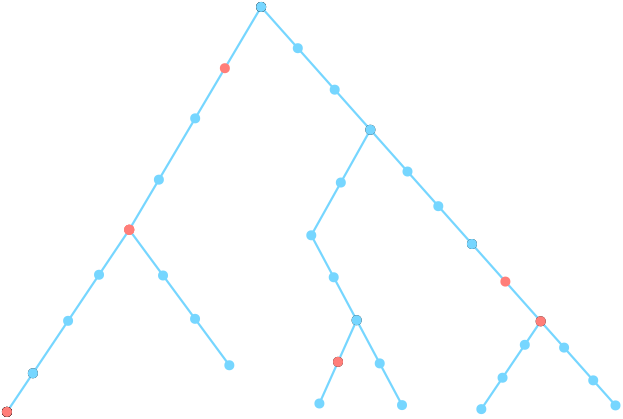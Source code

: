 <?xml version="1.0"?>
<!DOCTYPE ipe SYSTEM "ipe.dtd">
<ipe version="70218" creator="Ipe 7.2.24">
<info created="D:20220421144104" modified="D:20220421150905"/>
<ipestyle name="basic">
<symbol name="arrow/arc(spx)">
<path stroke="sym-stroke" fill="sym-stroke" pen="sym-pen">
0 0 m
-1 0.333 l
-1 -0.333 l
h
</path>
</symbol>
<symbol name="arrow/farc(spx)">
<path stroke="sym-stroke" fill="white" pen="sym-pen">
0 0 m
-1 0.333 l
-1 -0.333 l
h
</path>
</symbol>
<symbol name="arrow/ptarc(spx)">
<path stroke="sym-stroke" fill="sym-stroke" pen="sym-pen">
0 0 m
-1 0.333 l
-0.8 0 l
-1 -0.333 l
h
</path>
</symbol>
<symbol name="arrow/fptarc(spx)">
<path stroke="sym-stroke" fill="white" pen="sym-pen">
0 0 m
-1 0.333 l
-0.8 0 l
-1 -0.333 l
h
</path>
</symbol>
<symbol name="mark/circle(sx)" transformations="translations">
<path fill="sym-stroke">
0.6 0 0 0.6 0 0 e
0.4 0 0 0.4 0 0 e
</path>
</symbol>
<symbol name="mark/disk(sx)" transformations="translations">
<path fill="sym-stroke">
0.6 0 0 0.6 0 0 e
</path>
</symbol>
<symbol name="mark/fdisk(sfx)" transformations="translations">
<group>
<path fill="sym-fill">
0.5 0 0 0.5 0 0 e
</path>
<path fill="sym-stroke" fillrule="eofill">
0.6 0 0 0.6 0 0 e
0.4 0 0 0.4 0 0 e
</path>
</group>
</symbol>
<symbol name="mark/box(sx)" transformations="translations">
<path fill="sym-stroke" fillrule="eofill">
-0.6 -0.6 m
0.6 -0.6 l
0.6 0.6 l
-0.6 0.6 l
h
-0.4 -0.4 m
0.4 -0.4 l
0.4 0.4 l
-0.4 0.4 l
h
</path>
</symbol>
<symbol name="mark/square(sx)" transformations="translations">
<path fill="sym-stroke">
-0.6 -0.6 m
0.6 -0.6 l
0.6 0.6 l
-0.6 0.6 l
h
</path>
</symbol>
<symbol name="mark/fsquare(sfx)" transformations="translations">
<group>
<path fill="sym-fill">
-0.5 -0.5 m
0.5 -0.5 l
0.5 0.5 l
-0.5 0.5 l
h
</path>
<path fill="sym-stroke" fillrule="eofill">
-0.6 -0.6 m
0.6 -0.6 l
0.6 0.6 l
-0.6 0.6 l
h
-0.4 -0.4 m
0.4 -0.4 l
0.4 0.4 l
-0.4 0.4 l
h
</path>
</group>
</symbol>
<symbol name="mark/cross(sx)" transformations="translations">
<group>
<path fill="sym-stroke">
-0.43 -0.57 m
0.57 0.43 l
0.43 0.57 l
-0.57 -0.43 l
h
</path>
<path fill="sym-stroke">
-0.43 0.57 m
0.57 -0.43 l
0.43 -0.57 l
-0.57 0.43 l
h
</path>
</group>
</symbol>
<symbol name="arrow/fnormal(spx)">
<path stroke="sym-stroke" fill="white" pen="sym-pen">
0 0 m
-1 0.333 l
-1 -0.333 l
h
</path>
</symbol>
<symbol name="arrow/pointed(spx)">
<path stroke="sym-stroke" fill="sym-stroke" pen="sym-pen">
0 0 m
-1 0.333 l
-0.8 0 l
-1 -0.333 l
h
</path>
</symbol>
<symbol name="arrow/fpointed(spx)">
<path stroke="sym-stroke" fill="white" pen="sym-pen">
0 0 m
-1 0.333 l
-0.8 0 l
-1 -0.333 l
h
</path>
</symbol>
<symbol name="arrow/linear(spx)">
<path stroke="sym-stroke" pen="sym-pen">
-1 0.333 m
0 0 l
-1 -0.333 l
</path>
</symbol>
<symbol name="arrow/fdouble(spx)">
<path stroke="sym-stroke" fill="white" pen="sym-pen">
0 0 m
-1 0.333 l
-1 -0.333 l
h
-1 0 m
-2 0.333 l
-2 -0.333 l
h
</path>
</symbol>
<symbol name="arrow/double(spx)">
<path stroke="sym-stroke" fill="sym-stroke" pen="sym-pen">
0 0 m
-1 0.333 l
-1 -0.333 l
h
-1 0 m
-2 0.333 l
-2 -0.333 l
h
</path>
</symbol>
<symbol name="arrow/mid-normal(spx)">
<path stroke="sym-stroke" fill="sym-stroke" pen="sym-pen">
0.5 0 m
-0.5 0.333 l
-0.5 -0.333 l
h
</path>
</symbol>
<symbol name="arrow/mid-fnormal(spx)">
<path stroke="sym-stroke" fill="white" pen="sym-pen">
0.5 0 m
-0.5 0.333 l
-0.5 -0.333 l
h
</path>
</symbol>
<symbol name="arrow/mid-pointed(spx)">
<path stroke="sym-stroke" fill="sym-stroke" pen="sym-pen">
0.5 0 m
-0.5 0.333 l
-0.3 0 l
-0.5 -0.333 l
h
</path>
</symbol>
<symbol name="arrow/mid-fpointed(spx)">
<path stroke="sym-stroke" fill="white" pen="sym-pen">
0.5 0 m
-0.5 0.333 l
-0.3 0 l
-0.5 -0.333 l
h
</path>
</symbol>
<symbol name="arrow/mid-double(spx)">
<path stroke="sym-stroke" fill="sym-stroke" pen="sym-pen">
1 0 m
0 0.333 l
0 -0.333 l
h
0 0 m
-1 0.333 l
-1 -0.333 l
h
</path>
</symbol>
<symbol name="arrow/mid-fdouble(spx)">
<path stroke="sym-stroke" fill="white" pen="sym-pen">
1 0 m
0 0.333 l
0 -0.333 l
h
0 0 m
-1 0.333 l
-1 -0.333 l
h
</path>
</symbol>
<anglesize name="22.5 deg" value="22.5"/>
<anglesize name="30 deg" value="30"/>
<anglesize name="45 deg" value="45"/>
<anglesize name="60 deg" value="60"/>
<anglesize name="90 deg" value="90"/>
<arrowsize name="large" value="10"/>
<arrowsize name="small" value="5"/>
<arrowsize name="tiny" value="3"/>
<color name="blue" value="0 0 1"/>
<color name="brown" value="0.647 0.165 0.165"/>
<color name="darkblue" value="0 0 0.545"/>
<color name="darkcyan" value="0 0.545 0.545"/>
<color name="darkgray" value="0.663"/>
<color name="darkgreen" value="0 0.392 0"/>
<color name="darkmagenta" value="0.545 0 0.545"/>
<color name="darkorange" value="1 0.549 0"/>
<color name="darkred" value="0.545 0 0"/>
<color name="gold" value="1 0.843 0"/>
<color name="gray" value="0.745"/>
<color name="green" value="0 1 0"/>
<color name="lightblue" value="0.678 0.847 0.902"/>
<color name="lightcyan" value="0.878 1 1"/>
<color name="lightgray" value="0.827"/>
<color name="lightgreen" value="0.565 0.933 0.565"/>
<color name="lightyellow" value="1 1 0.878"/>
<color name="navy" value="0 0 0.502"/>
<color name="orange" value="1 0.647 0"/>
<color name="pink" value="1 0.753 0.796"/>
<color name="purple" value="0.627 0.125 0.941"/>
<color name="red" value="1 0 0"/>
<color name="seagreen" value="0.18 0.545 0.341"/>
<color name="turquoise" value="0.251 0.878 0.816"/>
<color name="violet" value="0.933 0.51 0.933"/>
<color name="yellow" value="1 1 0"/>
<dashstyle name="dash dot dotted" value="[4 2 1 2 1 2] 0"/>
<dashstyle name="dash dotted" value="[4 2 1 2] 0"/>
<dashstyle name="dashed" value="[4] 0"/>
<dashstyle name="dotted" value="[1 3] 0"/>
<gridsize name="10 pts (~3.5 mm)" value="10"/>
<gridsize name="14 pts (~5 mm)" value="14"/>
<gridsize name="16 pts (~6 mm)" value="16"/>
<gridsize name="20 pts (~7 mm)" value="20"/>
<gridsize name="28 pts (~10 mm)" value="28"/>
<gridsize name="32 pts (~12 mm)" value="32"/>
<gridsize name="4 pts" value="4"/>
<gridsize name="56 pts (~20 mm)" value="56"/>
<gridsize name="8 pts (~3 mm)" value="8"/>
<opacity name="10%" value="0.1"/>
<opacity name="30%" value="0.3"/>
<opacity name="50%" value="0.5"/>
<opacity name="75%" value="0.75"/>
<pen name="fat" value="1.2"/>
<pen name="heavier" value="0.8"/>
<pen name="ultrafat" value="2"/>
<symbolsize name="large" value="5"/>
<symbolsize name="small" value="2"/>
<symbolsize name="tiny" value="1.1"/>
<textsize name="Huge" value="\Huge"/>
<textsize name="LARGE" value="\LARGE"/>
<textsize name="Large" value="\Large"/>
<textsize name="footnote" value="\footnotesize"/>
<textsize name="huge" value="\huge"/>
<textsize name="large" value="\large"/>
<textsize name="small" value="\small"/>
<textsize name="tiny" value="\tiny"/>
<textstyle name="center" begin="\begin{center}" end="\end{center}"/>
<textstyle name="item" begin="\begin{itemize}\item{}" end="\end{itemize}"/>
<textstyle name="itemize" begin="\begin{itemize}" end="\end{itemize}"/>
<tiling name="falling" angle="-60" step="4" width="1"/>
<tiling name="rising" angle="30" step="4" width="1"/>
</ipestyle>
<page>
<layer name="alpha"/>
<layer name="beta"/>
<layer name="gamma"/>
<view layers="alpha gamma" active="gamma"/>
<path layer="alpha" stroke="0.462 0.838 1" pen="heavier">
255.042 785.701 m
207.565 705.491 l
</path>
<path stroke="0.462 0.838 1" pen="heavier">
207.565 705.491 m
163.539 639.919 l
</path>
<path stroke="0.462 0.838 1" pen="heavier">
255.042 785.701 m
382.622 642.254 l
</path>
<path stroke="0.462 0.838 1" pen="heavier">
355.687 672.539 m
334.318 640.916 l
</path>
<path stroke="0.462 0.838 1" pen="heavier">
294.371 741.48 m
273.102 703.49 l
</path>
<path stroke="0.462 0.838 1" pen="heavier">
273.102 703.49 m
305.763 642.364 l
</path>
<path stroke="0.462 0.838 1" pen="heavier">
289.432 672.927 m
276.025 642.942 l
</path>
<use layer="gamma" name="mark/disk(sx)" pos="255.042 785.701" size="normal" stroke="black"/>
<use name="mark/disk(sx)" pos="255.042 785.701" size="normal" stroke="black"/>
<use name="mark/disk(sx)" pos="163.539 639.919" size="normal" stroke="black"/>
<use name="mark/disk(sx)" pos="163.539 639.919" size="normal" stroke="black"/>
<use name="mark/disk(sx)" pos="163.539 639.919" size="normal" stroke="black"/>
<use name="mark/disk(sx)" pos="163.539 639.919" size="normal" stroke="black"/>
<use name="mark/disk(sx)" pos="163.539 639.919" size="normal" stroke="black"/>
<use name="mark/disk(sx)" pos="294.371 741.48" size="normal" stroke="black"/>
<use name="mark/disk(sx)" pos="294.371 741.48" size="normal" stroke="0.462 0.838 1"/>
<use name="mark/disk(sx)" pos="289.433 672.927" size="normal" stroke="black"/>
<use name="mark/disk(sx)" pos="289.433 672.927" size="normal" stroke="0.462 0.838 1"/>
<use name="mark/disk(sx)" pos="276.025 642.942" size="normal" stroke="0.462 0.838 1"/>
<use name="mark/disk(sx)" pos="305.763 642.364" size="normal" stroke="0.462 0.838 1"/>
<use name="mark/disk(sx)" pos="355.687 672.539" size="normal" stroke="black"/>
<use name="mark/disk(sx)" pos="382.622 642.254" size="normal" stroke="0.462 0.838 1"/>
<use name="mark/disk(sx)" pos="334.318 640.916" size="normal" stroke="0.462 0.838 1"/>
<use name="mark/disk(sx)" pos="364.114 663.064" size="normal" stroke="0.462 0.838 1"/>
<use name="mark/disk(sx)" pos="374.602 651.272" size="normal" stroke="0.462 0.838 1"/>
<use name="mark/disk(sx)" pos="349.966 664.073" size="normal" stroke="0.462 0.838 1"/>
<use name="mark/disk(sx)" pos="341.956 652.22" size="normal" stroke="0.462 0.838 1"/>
<use name="mark/disk(sx)" pos="283.736 722.485" size="normal" stroke="0.462 0.838 1"/>
<use name="mark/disk(sx)" pos="273.102 703.49" size="normal" stroke="0.462 0.838 1"/>
<use name="mark/disk(sx)" pos="281.175 688.381" size="normal" stroke="0.462 0.838 1"/>
<use name="mark/disk(sx)" pos="297.74 657.378" size="normal" stroke="0.462 0.838 1"/>
<use name="mark/disk(sx)" pos="282.728 657.935" size="normal" stroke="black"/>
<use name="mark/disk(sx)" pos="243.6 656.706" size="normal" stroke="0.462 0.838 1"/>
<use name="mark/disk(sx)" pos="231.255 673.419" size="normal" stroke="0.462 0.838 1"/>
<use name="mark/disk(sx)" pos="219.729 689.022" size="normal" stroke="0.462 0.838 1"/>
<use name="mark/disk(sx)" pos="196.688 689.29" size="normal" stroke="0.462 0.838 1"/>
<use name="mark/disk(sx)" pos="185.552 672.705" size="normal" stroke="0.462 0.838 1"/>
<use name="mark/disk(sx)" pos="172.877 653.828" size="normal" stroke="black"/>
<use name="mark/disk(sx)" pos="218.237 723.521" size="normal" stroke="0.462 0.838 1"/>
<use name="mark/disk(sx)" pos="231.303 745.596" size="normal" stroke="0.462 0.838 1"/>
<use name="mark/disk(sx)" pos="241.989 763.649" size="normal" stroke="1 0.493 0.474"/>
<use name="mark/disk(sx)" pos="268.248 770.853" size="normal" stroke="0.462 0.838 1"/>
<use name="mark/disk(sx)" pos="281.532 755.917" size="normal" stroke="0.462 0.838 1"/>
<use name="mark/disk(sx)" pos="307.737 726.452" size="normal" stroke="0.462 0.838 1"/>
<use name="mark/disk(sx)" pos="318.832 713.977" size="normal" stroke="0.462 0.838 1"/>
<use name="mark/disk(sx)" pos="330.937 700.367" size="normal" stroke="black"/>
<use name="mark/disk(sx)" pos="342.977 686.829" size="normal" stroke="1 0.493 0.474"/>
<use name="mark/disk(sx)" pos="255.042 785.701" size="normal" stroke="0.462 0.838 1"/>
<use name="mark/disk(sx)" pos="355.687 672.539" size="normal" stroke="1 0.493 0.474"/>
<use name="mark/disk(sx)" pos="163.539 639.919" size="normal" stroke="1 0.493 0.474"/>
<use name="mark/disk(sx)" pos="282.728 657.935" size="normal" stroke="1 0.493 0.474"/>
<use name="mark/disk(sx)" pos="330.937 700.367" size="normal" stroke="0.462 0.838 1"/>
<use name="mark/disk(sx)" pos="172.877 653.828" size="normal" stroke="0.462 0.838 1"/>
<path layer="alpha" stroke="0.462 0.838 1" pen="heavier">
207.565 705.491 m
243.6 656.706 l
</path>
<use layer="gamma" name="mark/disk(sx)" pos="207.565 705.491" size="normal" stroke="1 0.493 0.474"/>
<use name="mark/disk(sx)" pos="207.565 705.491" size="normal" stroke="1 0.493 0.474"/>
<use name="mark/disk(sx)" pos="207.565 705.491" size="normal" stroke="1 0.493 0.474"/>
<use name="mark/disk(sx)" pos="207.565 705.491" size="normal" stroke="1 0.493 0.474"/>
</page>
</ipe>
